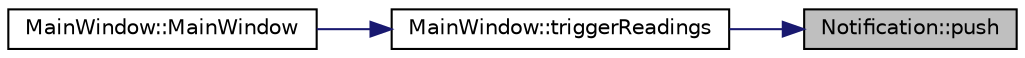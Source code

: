 digraph "Notification::push"
{
 // LATEX_PDF_SIZE
  edge [fontname="Helvetica",fontsize="10",labelfontname="Helvetica",labelfontsize="10"];
  node [fontname="Helvetica",fontsize="10",shape=record];
  rankdir="RL";
  Node1 [label="Notification::push",height=0.2,width=0.4,color="black", fillcolor="grey75", style="filled", fontcolor="black",tooltip="Method to write a notification to the already specified text browser."];
  Node1 -> Node2 [dir="back",color="midnightblue",fontsize="10",style="solid",fontname="Helvetica"];
  Node2 [label="MainWindow::triggerReadings",height=0.2,width=0.4,color="black", fillcolor="white", style="filled",URL="$class_main_window.html#a5f3ac70cc2eef797bad37aee830ffbbe",tooltip="Start or stop the readings."];
  Node2 -> Node3 [dir="back",color="midnightblue",fontsize="10",style="solid",fontname="Helvetica"];
  Node3 [label="MainWindow::MainWindow",height=0.2,width=0.4,color="black", fillcolor="white", style="filled",URL="$class_main_window.html#a996c5a2b6f77944776856f08ec30858d",tooltip=" "];
}
